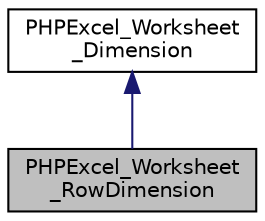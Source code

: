 digraph "PHPExcel_Worksheet_RowDimension"
{
  edge [fontname="Helvetica",fontsize="10",labelfontname="Helvetica",labelfontsize="10"];
  node [fontname="Helvetica",fontsize="10",shape=record];
  Node2 [label="PHPExcel_Worksheet\l_RowDimension",height=0.2,width=0.4,color="black", fillcolor="grey75", style="filled", fontcolor="black"];
  Node3 -> Node2 [dir="back",color="midnightblue",fontsize="10",style="solid",fontname="Helvetica"];
  Node3 [label="PHPExcel_Worksheet\l_Dimension",height=0.2,width=0.4,color="black", fillcolor="white", style="filled",URL="$class_p_h_p_excel___worksheet___dimension.html"];
}
